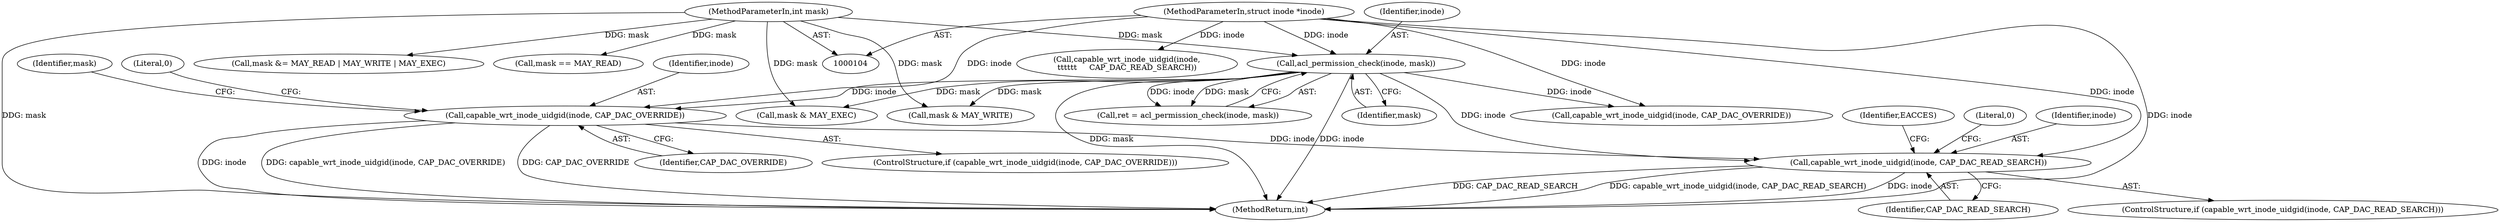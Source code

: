 digraph "0_linux_23adbe12ef7d3d4195e80800ab36b37bee28cd03_3@pointer" {
"1000176" [label="(Call,capable_wrt_inode_uidgid(inode, CAP_DAC_READ_SEARCH))"];
"1000159" [label="(Call,capable_wrt_inode_uidgid(inode, CAP_DAC_OVERRIDE))"];
"1000111" [label="(Call,acl_permission_check(inode, mask))"];
"1000105" [label="(MethodParameterIn,struct inode *inode)"];
"1000106" [label="(MethodParameterIn,int mask)"];
"1000183" [label="(Identifier,EACCES)"];
"1000175" [label="(ControlStructure,if (capable_wrt_inode_uidgid(inode, CAP_DAC_READ_SEARCH)))"];
"1000139" [label="(Call,capable_wrt_inode_uidgid(inode,\n\t\t\t\t\t\t     CAP_DAC_READ_SEARCH))"];
"1000111" [label="(Call,acl_permission_check(inode, mask))"];
"1000158" [label="(ControlStructure,if (capable_wrt_inode_uidgid(inode, CAP_DAC_OVERRIDE)))"];
"1000161" [label="(Identifier,CAP_DAC_OVERRIDE)"];
"1000113" [label="(Identifier,mask)"];
"1000165" [label="(Identifier,mask)"];
"1000163" [label="(Literal,0)"];
"1000160" [label="(Identifier,inode)"];
"1000106" [label="(MethodParameterIn,int mask)"];
"1000159" [label="(Call,capable_wrt_inode_uidgid(inode, CAP_DAC_OVERRIDE))"];
"1000172" [label="(Call,mask == MAY_READ)"];
"1000105" [label="(MethodParameterIn,struct inode *inode)"];
"1000180" [label="(Literal,0)"];
"1000176" [label="(Call,capable_wrt_inode_uidgid(inode, CAP_DAC_READ_SEARCH))"];
"1000150" [label="(Call,mask & MAY_EXEC)"];
"1000135" [label="(Call,mask & MAY_WRITE)"];
"1000128" [label="(Call,capable_wrt_inode_uidgid(inode, CAP_DAC_OVERRIDE))"];
"1000184" [label="(MethodReturn,int)"];
"1000109" [label="(Call,ret = acl_permission_check(inode, mask))"];
"1000178" [label="(Identifier,CAP_DAC_READ_SEARCH)"];
"1000177" [label="(Identifier,inode)"];
"1000164" [label="(Call,mask &= MAY_READ | MAY_WRITE | MAY_EXEC)"];
"1000112" [label="(Identifier,inode)"];
"1000176" -> "1000175"  [label="AST: "];
"1000176" -> "1000178"  [label="CFG: "];
"1000177" -> "1000176"  [label="AST: "];
"1000178" -> "1000176"  [label="AST: "];
"1000180" -> "1000176"  [label="CFG: "];
"1000183" -> "1000176"  [label="CFG: "];
"1000176" -> "1000184"  [label="DDG: CAP_DAC_READ_SEARCH"];
"1000176" -> "1000184"  [label="DDG: capable_wrt_inode_uidgid(inode, CAP_DAC_READ_SEARCH)"];
"1000176" -> "1000184"  [label="DDG: inode"];
"1000159" -> "1000176"  [label="DDG: inode"];
"1000111" -> "1000176"  [label="DDG: inode"];
"1000105" -> "1000176"  [label="DDG: inode"];
"1000159" -> "1000158"  [label="AST: "];
"1000159" -> "1000161"  [label="CFG: "];
"1000160" -> "1000159"  [label="AST: "];
"1000161" -> "1000159"  [label="AST: "];
"1000163" -> "1000159"  [label="CFG: "];
"1000165" -> "1000159"  [label="CFG: "];
"1000159" -> "1000184"  [label="DDG: inode"];
"1000159" -> "1000184"  [label="DDG: capable_wrt_inode_uidgid(inode, CAP_DAC_OVERRIDE)"];
"1000159" -> "1000184"  [label="DDG: CAP_DAC_OVERRIDE"];
"1000111" -> "1000159"  [label="DDG: inode"];
"1000105" -> "1000159"  [label="DDG: inode"];
"1000111" -> "1000109"  [label="AST: "];
"1000111" -> "1000113"  [label="CFG: "];
"1000112" -> "1000111"  [label="AST: "];
"1000113" -> "1000111"  [label="AST: "];
"1000109" -> "1000111"  [label="CFG: "];
"1000111" -> "1000184"  [label="DDG: inode"];
"1000111" -> "1000184"  [label="DDG: mask"];
"1000111" -> "1000109"  [label="DDG: inode"];
"1000111" -> "1000109"  [label="DDG: mask"];
"1000105" -> "1000111"  [label="DDG: inode"];
"1000106" -> "1000111"  [label="DDG: mask"];
"1000111" -> "1000128"  [label="DDG: inode"];
"1000111" -> "1000135"  [label="DDG: mask"];
"1000111" -> "1000150"  [label="DDG: mask"];
"1000105" -> "1000104"  [label="AST: "];
"1000105" -> "1000184"  [label="DDG: inode"];
"1000105" -> "1000128"  [label="DDG: inode"];
"1000105" -> "1000139"  [label="DDG: inode"];
"1000106" -> "1000104"  [label="AST: "];
"1000106" -> "1000184"  [label="DDG: mask"];
"1000106" -> "1000135"  [label="DDG: mask"];
"1000106" -> "1000150"  [label="DDG: mask"];
"1000106" -> "1000164"  [label="DDG: mask"];
"1000106" -> "1000172"  [label="DDG: mask"];
}
